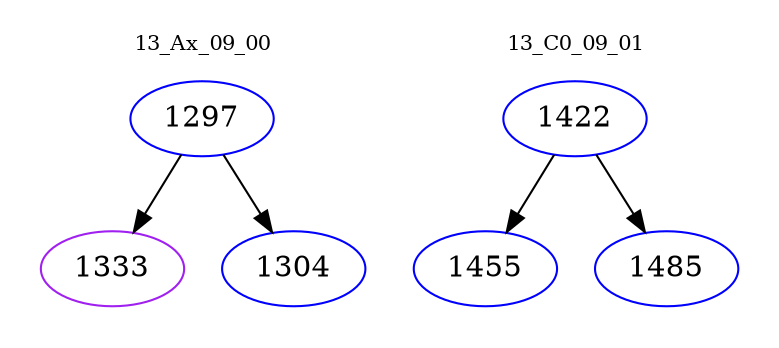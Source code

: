 digraph{
subgraph cluster_0 {
color = white
label = "13_Ax_09_00";
fontsize=10;
T0_1297 [label="1297", color="blue"]
T0_1297 -> T0_1333 [color="black"]
T0_1333 [label="1333", color="purple"]
T0_1297 -> T0_1304 [color="black"]
T0_1304 [label="1304", color="blue"]
}
subgraph cluster_1 {
color = white
label = "13_C0_09_01";
fontsize=10;
T1_1422 [label="1422", color="blue"]
T1_1422 -> T1_1455 [color="black"]
T1_1455 [label="1455", color="blue"]
T1_1422 -> T1_1485 [color="black"]
T1_1485 [label="1485", color="blue"]
}
}
